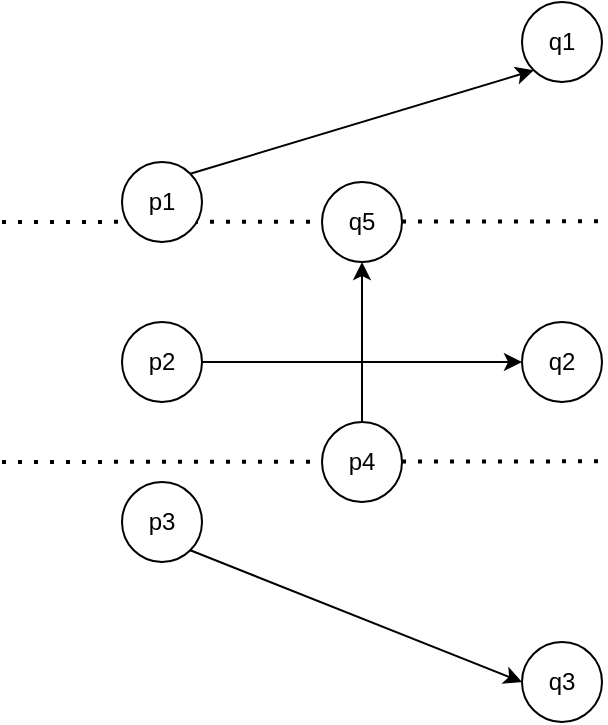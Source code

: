 <mxfile version="14.7.0" type="device"><diagram id="-7thAbELPp-rdjORzJxQ" name="Page-1"><mxGraphModel dx="1422" dy="794" grid="1" gridSize="10" guides="1" tooltips="1" connect="1" arrows="1" fold="1" page="1" pageScale="1" pageWidth="1169" pageHeight="550" math="0" shadow="0"><root><mxCell id="0"/><mxCell id="1" parent="0"/><mxCell id="igdYiYopOhHYJ5BLzDXh-16" value="" style="endArrow=none;dashed=1;html=1;dashPattern=1 3;strokeWidth=2;" edge="1" parent="1"><mxGeometry width="50" height="50" relative="1" as="geometry"><mxPoint x="500" y="470" as="sourcePoint"/><mxPoint x="800" y="469.66" as="targetPoint"/></mxGeometry></mxCell><mxCell id="igdYiYopOhHYJ5BLzDXh-4" style="edgeStyle=orthogonalEdgeStyle;rounded=0;orthogonalLoop=1;jettySize=auto;html=1;" edge="1" parent="1" source="w6Mglpcdqtm18XpmLwrX-9" target="igdYiYopOhHYJ5BLzDXh-2"><mxGeometry relative="1" as="geometry"/></mxCell><mxCell id="w6Mglpcdqtm18XpmLwrX-9" value="p2" style="ellipse;whiteSpace=wrap;html=1;aspect=fixed;" parent="1" vertex="1"><mxGeometry x="560" y="520" width="40" height="40" as="geometry"/></mxCell><mxCell id="igdYiYopOhHYJ5BLzDXh-2" value="q2" style="ellipse;whiteSpace=wrap;html=1;aspect=fixed;" vertex="1" parent="1"><mxGeometry x="760" y="520" width="40" height="40" as="geometry"/></mxCell><mxCell id="igdYiYopOhHYJ5BLzDXh-6" value="p3" style="ellipse;whiteSpace=wrap;html=1;aspect=fixed;" vertex="1" parent="1"><mxGeometry x="560" y="600" width="40" height="40" as="geometry"/></mxCell><mxCell id="igdYiYopOhHYJ5BLzDXh-7" value="q3" style="ellipse;whiteSpace=wrap;html=1;aspect=fixed;" vertex="1" parent="1"><mxGeometry x="760" y="680" width="40" height="40" as="geometry"/></mxCell><mxCell id="igdYiYopOhHYJ5BLzDXh-9" value="p1" style="ellipse;whiteSpace=wrap;html=1;aspect=fixed;" vertex="1" parent="1"><mxGeometry x="560" y="440" width="40" height="40" as="geometry"/></mxCell><mxCell id="igdYiYopOhHYJ5BLzDXh-10" value="q1" style="ellipse;whiteSpace=wrap;html=1;aspect=fixed;" vertex="1" parent="1"><mxGeometry x="760" y="360" width="40" height="40" as="geometry"/></mxCell><mxCell id="igdYiYopOhHYJ5BLzDXh-11" value="" style="endArrow=classic;html=1;exitX=1;exitY=0;exitDx=0;exitDy=0;entryX=0;entryY=1;entryDx=0;entryDy=0;" edge="1" parent="1" source="igdYiYopOhHYJ5BLzDXh-9" target="igdYiYopOhHYJ5BLzDXh-10"><mxGeometry width="50" height="50" relative="1" as="geometry"><mxPoint x="590" y="450" as="sourcePoint"/><mxPoint x="820" y="540" as="targetPoint"/></mxGeometry></mxCell><mxCell id="igdYiYopOhHYJ5BLzDXh-12" value="" style="endArrow=classic;html=1;exitX=1;exitY=1;exitDx=0;exitDy=0;entryX=0;entryY=0.5;entryDx=0;entryDy=0;" edge="1" parent="1" source="igdYiYopOhHYJ5BLzDXh-6" target="igdYiYopOhHYJ5BLzDXh-7"><mxGeometry width="50" height="50" relative="1" as="geometry"><mxPoint x="604.142" y="455.858" as="sourcePoint"/><mxPoint x="775.858" y="404.142" as="targetPoint"/></mxGeometry></mxCell><mxCell id="igdYiYopOhHYJ5BLzDXh-14" value="q5" style="ellipse;whiteSpace=wrap;html=1;aspect=fixed;" vertex="1" parent="1"><mxGeometry x="660" y="450" width="40" height="40" as="geometry"/></mxCell><mxCell id="igdYiYopOhHYJ5BLzDXh-15" value="" style="endArrow=classic;html=1;exitX=0.5;exitY=0;exitDx=0;exitDy=0;entryX=0.5;entryY=1;entryDx=0;entryDy=0;" edge="1" parent="1" source="igdYiYopOhHYJ5BLzDXh-13" target="igdYiYopOhHYJ5BLzDXh-14"><mxGeometry width="50" height="50" relative="1" as="geometry"><mxPoint x="770" y="590" as="sourcePoint"/><mxPoint x="820" y="540" as="targetPoint"/></mxGeometry></mxCell><mxCell id="igdYiYopOhHYJ5BLzDXh-17" value="" style="endArrow=none;dashed=1;html=1;dashPattern=1 3;strokeWidth=2;" edge="1" parent="1"><mxGeometry width="50" height="50" relative="1" as="geometry"><mxPoint x="500.0" y="590" as="sourcePoint"/><mxPoint x="800" y="589.66" as="targetPoint"/></mxGeometry></mxCell><mxCell id="igdYiYopOhHYJ5BLzDXh-13" value="p4" style="ellipse;whiteSpace=wrap;html=1;aspect=fixed;" vertex="1" parent="1"><mxGeometry x="660" y="570" width="40" height="40" as="geometry"/></mxCell></root></mxGraphModel></diagram></mxfile>